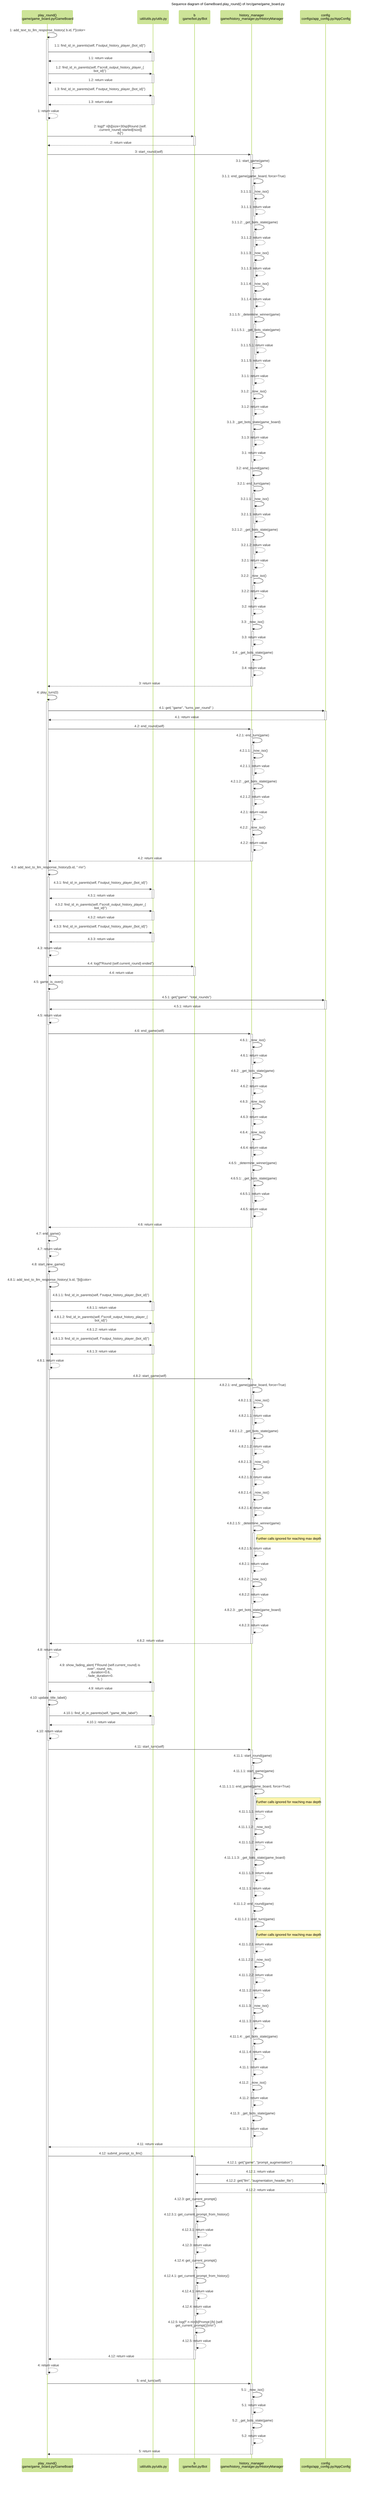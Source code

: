 %%{init: {'theme':'forest'}}%%

sequenceDiagram

    Title Sequence diagram of GameBoard.play_round() of /src/game/game_board.py

    participant p1 as play_round()<br>:game/game_board.py/GameBoard
    participant p2 as <br>:util/utils.py/utils.py
    participant p3 as b<br>:game/bot.py/Bot
    participant p4 as history_manager<br>:game/history_manager.py/HistoryManager
    participant p5 as config<br>:configs/app_config.py/AppConfig


	p1 ->>+ p1: 1: add_text_to_llm_response_history( b.id, f"[color=#000000][b]Round<br>{self.current_round}[/b][/color]<br>n" )
	p1 ->>+ p2: 1.1: find_id_in_parents(self, f"output_history_player_{bot_id}")<br>
	p2 -->>- p1: 1.1: return value
	p1 ->>+ p2: 1.2: find_id_in_parents(self, f"scroll_output_history_player_{<br>bot_id}")
	p2 -->>- p1: 1.2: return value
	p1 ->>+ p2: 1.3: find_id_in_parents(self, f"output_history_player_{bot_id}")<br>
	p2 -->>- p1: 1.3: return value
	p1 -->>- p1: 1: return value
	p1 ->>+ p3: 2: log(f" n[b][size=30sp]Round {self.<br>.current_round} started[/size][<br>/b]")
	p3 -->>- p1: 2: return value
	p1 ->>+ p4: 3: start_round(self)
	p4 ->>+ p4: 3.1: start_game(game)
	p4 ->>+ p4: 3.1.1: end_game(game_board, force=True)
	p4 ->>+ p4: 3.1.1.1: _now_iso()
	p4 -->>- p4: 3.1.1.1: return value
	p4 ->>+ p4: 3.1.1.2: _get_bots_state(game)
	p4 -->>- p4: 3.1.1.2: return value
	p4 ->>+ p4: 3.1.1.3: _now_iso()
	p4 -->>- p4: 3.1.1.3: return value
	p4 ->>+ p4: 3.1.1.4: _now_iso()
	p4 -->>- p4: 3.1.1.4: return value
	p4 ->>+ p4: 3.1.1.5: _determine_winner(game)
	p4 ->>+ p4: 3.1.1.5.1: _get_bots_state(game)
	p4 -->>- p4: 3.1.1.5.1: return value
	p4 -->>- p4: 3.1.1.5: return value
	p4 -->>- p4: 3.1.1: return value
	p4 ->>+ p4: 3.1.2: _now_iso()
	p4 -->>- p4: 3.1.2: return value
	p4 ->>+ p4: 3.1.3: _get_bots_state(game_board)
	p4 -->>- p4: 3.1.3: return value
	p4 -->>- p4: 3.1: return value
	p4 ->>+ p4: 3.2: end_round(game)
	p4 ->>+ p4: 3.2.1: end_turn(game)
	p4 ->>+ p4: 3.2.1.1: _now_iso()
	p4 -->>- p4: 3.2.1.1: return value
	p4 ->>+ p4: 3.2.1.2: _get_bots_state(game)
	p4 -->>- p4: 3.2.1.2: return value
	p4 -->>- p4: 3.2.1: return value
	p4 ->>+ p4: 3.2.2: _now_iso()
	p4 -->>- p4: 3.2.2: return value
	p4 -->>- p4: 3.2: return value
	p4 ->>+ p4: 3.3: _now_iso()
	p4 -->>- p4: 3.3: return value
	p4 ->>+ p4: 3.4: _get_bots_state(game)
	p4 -->>- p4: 3.4: return value
	p4 -->>- p1: 3: return value
	p1 ->>+ p1: 4: play_turn(0)
	p1 ->>+ p5: 4.1: get( "game", "turns_per_round"        )
	p5 -->>- p1: 4.1: return value
	p1 ->>+ p4: 4.2: end_round(self)
	p4 ->>+ p4: 4.2.1: end_turn(game)
	p4 ->>+ p4: 4.2.1.1: _now_iso()
	p4 -->>- p4: 4.2.1.1: return value
	p4 ->>+ p4: 4.2.1.2: _get_bots_state(game)
	p4 -->>- p4: 4.2.1.2: return value
	p4 -->>- p4: 4.2.1: return value
	p4 ->>+ p4: 4.2.2: _now_iso()
	p4 -->>- p4: 4.2.2: return value
	p4 -->>- p1: 4.2: return value
	p1 ->>+ p1: 4.3: add_text_to_llm_response_history(b.id, " n\n")
	p1 ->>+ p2: 4.3.1: find_id_in_parents(self, f"output_history_player_{bot_id}")<br>
	p2 -->>- p1: 4.3.1: return value
	p1 ->>+ p2: 4.3.2: find_id_in_parents(self, f"scroll_output_history_player_{<br>bot_id}")
	p2 -->>- p1: 4.3.2: return value
	p1 ->>+ p2: 4.3.3: find_id_in_parents(self, f"output_history_player_{bot_id}")<br>
	p2 -->>- p1: 4.3.3: return value
	p1 -->>- p1: 4.3: return value
	p1 ->>+ p3: 4.4: log(f"Round {self.current_round} ended")
	p3 -->>- p1: 4.4: return value
	p1 ->>+ p1: 4.5: game_is_over()
	p1 ->>+ p5: 4.5.1: get("game", "total_rounds")
	p5 -->>- p1: 4.5.1: return value
	p1 -->>- p1: 4.5: return value
	p1 ->>+ p4: 4.6: end_game(self)
	p4 ->>+ p4: 4.6.1: _now_iso()
	p4 -->>- p4: 4.6.1: return value
	p4 ->>+ p4: 4.6.2: _get_bots_state(game)
	p4 -->>- p4: 4.6.2: return value
	p4 ->>+ p4: 4.6.3: _now_iso()
	p4 -->>- p4: 4.6.3: return value
	p4 ->>+ p4: 4.6.4: _now_iso()
	p4 -->>- p4: 4.6.4: return value
	p4 ->>+ p4: 4.6.5: _determine_winner(game)
	p4 ->>+ p4: 4.6.5.1: _get_bots_state(game)
	p4 -->>- p4: 4.6.5.1: return value
	p4 -->>- p4: 4.6.5: return value
	p4 -->>- p1: 4.6: return value
	p1 ->>+ p1: 4.7: end_game()
	p1 -->>- p1: 4.7: return value
	p1 ->>+ p1: 4.8: start_new_game()
	p1 ->>+ p1: 4.8.1: add_text_to_llm_response_history( b.id, "[b][color=#ffa0a0] n nNew<br>Game\n\n[/color][/b]"<br> )
	p1 ->>+ p2: 4.8.1.1: find_id_in_parents(self, f"output_history_player_{bot_id}")<br>
	p2 -->>- p1: 4.8.1.1: return value
	p1 ->>+ p2: 4.8.1.2: find_id_in_parents(self, f"scroll_output_history_player_{<br>bot_id}")
	p2 -->>- p1: 4.8.1.2: return value
	p1 ->>+ p2: 4.8.1.3: find_id_in_parents(self, f"output_history_player_{bot_id}")<br>
	p2 -->>- p1: 4.8.1.3: return value
	p1 -->>- p1: 4.8.1: return value
	p1 ->>+ p4: 4.8.2: start_game(self)
	p4 ->>+ p4: 4.8.2.1: end_game(game_board, force=True)
	p4 ->>+ p4: 4.8.2.1.1: _now_iso()
	p4 -->>- p4: 4.8.2.1.1: return value
	p4 ->>+ p4: 4.8.2.1.2: _get_bots_state(game)
	p4 -->>- p4: 4.8.2.1.2: return value
	p4 ->>+ p4: 4.8.2.1.3: _now_iso()
	p4 -->>- p4: 4.8.2.1.3: return value
	p4 ->>+ p4: 4.8.2.1.4: _now_iso()
	p4 -->>- p4: 4.8.2.1.4: return value
	p4 ->>+ p4: 4.8.2.1.5: _determine_winner(game)
	Note right of p4: Further calls ignored for reaching max depth
	p4 -->>- p4: 4.8.2.1.5: return value
	p4 -->>- p4: 4.8.2.1: return value
	p4 ->>+ p4: 4.8.2.2: _now_iso()
	p4 -->>- p4: 4.8.2.2: return value
	p4 ->>+ p4: 4.8.2.3: _get_bots_state(game_board)
	p4 -->>- p4: 4.8.2.3: return value
	p4 -->>- p1: 4.8.2: return value
	p1 -->>- p1: 4.8: return value
	p1 ->>+ p2: 4.9: show_fading_alert( f"Round {self.current_round} is<br>over", round_res,<br>,                    duration=0.6,<br>,                    fade_duration=0.<br>5,                )
	p2 -->>- p1: 4.9: return value
	p1 ->>+ p1: 4.10: update_title_label()
	p1 ->>+ p2: 4.10.1: find_id_in_parents(self, "game_title_label")
	p2 -->>- p1: 4.10.1: return value
	p1 -->>- p1: 4.10: return value
	p1 ->>+ p4: 4.11: start_turn(self)
	p4 ->>+ p4: 4.11.1: start_round(game)
	p4 ->>+ p4: 4.11.1.1: start_game(game)
	p4 ->>+ p4: 4.11.1.1.1: end_game(game_board, force=True)
	Note right of p4: Further calls ignored for reaching max depth
	p4 -->>- p4: 4.11.1.1.1: return value
	p4 ->>+ p4: 4.11.1.1.2: _now_iso()
	p4 -->>- p4: 4.11.1.1.2: return value
	p4 ->>+ p4: 4.11.1.1.3: _get_bots_state(game_board)
	p4 -->>- p4: 4.11.1.1.3: return value
	p4 -->>- p4: 4.11.1.1: return value
	p4 ->>+ p4: 4.11.1.2: end_round(game)
	p4 ->>+ p4: 4.11.1.2.1: end_turn(game)
	Note right of p4: Further calls ignored for reaching max depth
	p4 -->>- p4: 4.11.1.2.1: return value
	p4 ->>+ p4: 4.11.1.2.2: _now_iso()
	p4 -->>- p4: 4.11.1.2.2: return value
	p4 -->>- p4: 4.11.1.2: return value
	p4 ->>+ p4: 4.11.1.3: _now_iso()
	p4 -->>- p4: 4.11.1.3: return value
	p4 ->>+ p4: 4.11.1.4: _get_bots_state(game)
	p4 -->>- p4: 4.11.1.4: return value
	p4 -->>- p4: 4.11.1: return value
	p4 ->>+ p4: 4.11.2: _now_iso()
	p4 -->>- p4: 4.11.2: return value
	p4 ->>+ p4: 4.11.3: _get_bots_state(game)
	p4 -->>- p4: 4.11.3: return value
	p4 -->>- p1: 4.11: return value
	p1 ->>+ p3: 4.12: submit_prompt_to_llm()
	p3 ->>+ p5: 4.12.1: get("game", "prompt_augmentation")
	p5 -->>- p3: 4.12.1: return value
	p3 ->>+ p5: 4.12.2: get("llm", "augmentation_header_file")
	p5 -->>- p3: 4.12.2: return value
	p3 ->>+ p3: 4.12.3: get_current_prompt()
	p3 ->>+ p3: 4.12.3.1: get_current_prompt_from_history()
	p3 -->>- p3: 4.12.3.1: return value
	p3 -->>- p3: 4.12.3: return value
	p3 ->>+ p3: 4.12.4: get_current_prompt()
	p3 ->>+ p3: 4.12.4.1: get_current_prompt_from_history()
	p3 -->>- p3: 4.12.4.1: return value
	p3 -->>- p3: 4.12.4: return value
	p3 ->>+ p3: 4.12.5: log(f" n n\n[b]Prompt:[/b] {self.<br>get_current_prompt()}\n\n")
	p3 -->>- p3: 4.12.5: return value
	p3 -->>- p1: 4.12: return value
	p1 -->>- p1: 4: return value
	p1 ->>+ p4: 5: end_turn(self)
	p4 ->>+ p4: 5.1: _now_iso()
	p4 -->>- p4: 5.1: return value
	p4 ->>+ p4: 5.2: _get_bots_state(game)
	p4 -->>- p4: 5.2: return value
	p4 -->>- p1: 5: return value
